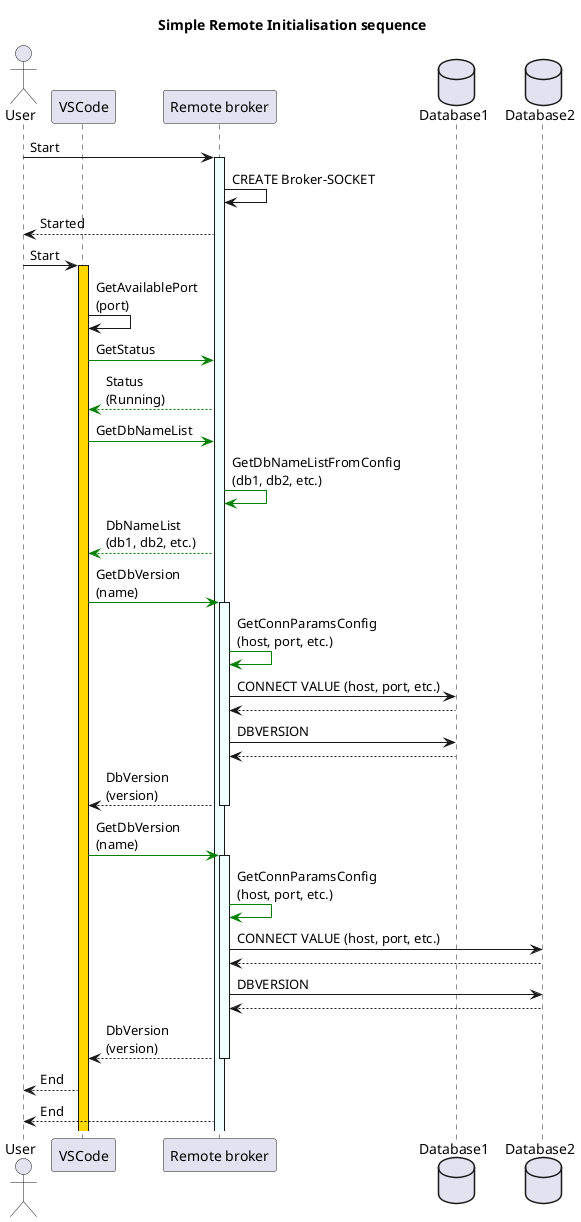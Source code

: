 @startuml SimpleRemoteInitializationSequence

title Simple Remote Initialisation sequence

actor User
participant VSCode
participant Broker as "Remote broker"
database Database1
database Database2

User -> Broker ++ #Azure : Start
Broker ->  Broker : CREATE Broker-SOCKET
User <-- Broker : Started
User -> VSCode ++ #Gold : Start
VSCode ->  VSCode : GetAvailablePort\n(port)
VSCode -[#green]> Broker : GetStatus
VSCode <[#green]-- Broker : Status\n(Running)
VSCode -[#green]>  Broker : GetDbNameList
Broker -[#green]>  Broker : GetDbNameListFromConfig\n(db1, db2, etc.)
VSCode <[#green]-- Broker : DbNameList\n(db1, db2, etc.)
VSCode -[#green]>  Broker : GetDbVersion\n(name)

activate Broker #Azure
Broker -[#green]>  Broker : GetConnParamsConfig\n(host, port, etc.)
Broker -> Database1 : CONNECT VALUE (host, port, etc.)
Broker <-- Database1
Broker -> Database1 : DBVERSION
Broker <-- Database1
VSCode <-- Broker : DbVersion\n(version)
deactivate Broker

VSCode -[#green]>  Broker : GetDbVersion\n(name)

activate Broker #Azure
Broker -[#green]>  Broker : GetConnParamsConfig\n(host, port, etc.)
Broker -> Database2 : CONNECT VALUE (host, port, etc.)
Broker <-- Database2
Broker -> Database2 : DBVERSION
Broker <-- Database2
VSCode <-- Broker : DbVersion\n(version)
deactivate Broker
User <-- VSCode : End
User <-- Broker : End

@enduml